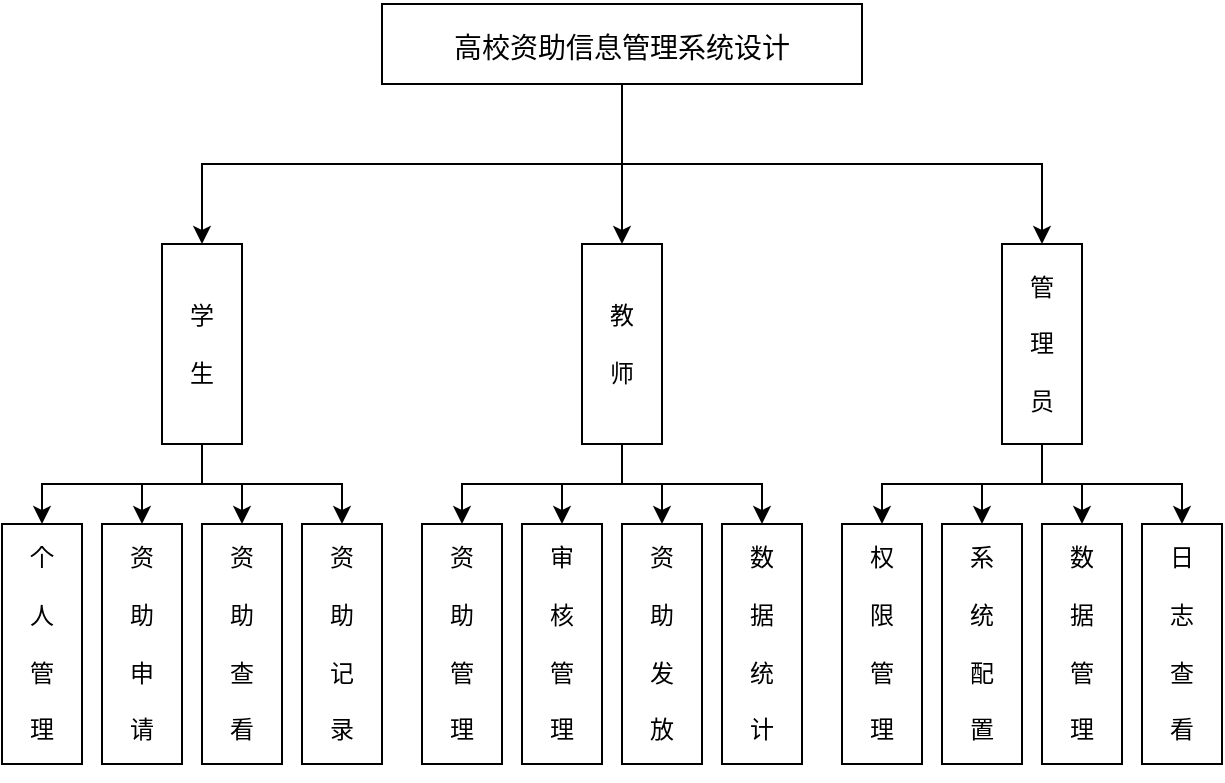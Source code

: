<mxfile version="26.1.1">
  <diagram name="Page-1" id="I2c3vv9add7Q0MTXITJJ">
    <mxGraphModel dx="1224" dy="658" grid="1" gridSize="10" guides="1" tooltips="1" connect="1" arrows="1" fold="1" page="1" pageScale="1" pageWidth="850" pageHeight="1100" math="0" shadow="0">
      <root>
        <mxCell id="0" />
        <mxCell id="1" parent="0" />
        <mxCell id="-pq2sLF6zHRyy4oUaqYe-11" style="edgeStyle=orthogonalEdgeStyle;rounded=0;orthogonalLoop=1;jettySize=auto;html=1;exitX=0.5;exitY=1;exitDx=0;exitDy=0;entryX=0.5;entryY=0;entryDx=0;entryDy=0;" parent="1" source="-pq2sLF6zHRyy4oUaqYe-1" target="-pq2sLF6zHRyy4oUaqYe-9" edge="1">
          <mxGeometry relative="1" as="geometry" />
        </mxCell>
        <mxCell id="-pq2sLF6zHRyy4oUaqYe-12" style="edgeStyle=orthogonalEdgeStyle;rounded=0;orthogonalLoop=1;jettySize=auto;html=1;exitX=0.5;exitY=1;exitDx=0;exitDy=0;" parent="1" source="-pq2sLF6zHRyy4oUaqYe-1" target="-pq2sLF6zHRyy4oUaqYe-8" edge="1">
          <mxGeometry relative="1" as="geometry" />
        </mxCell>
        <mxCell id="OZz0PycL4Xs699Xblhuw-9" style="edgeStyle=orthogonalEdgeStyle;rounded=0;orthogonalLoop=1;jettySize=auto;html=1;exitX=0.5;exitY=1;exitDx=0;exitDy=0;entryX=0.5;entryY=0;entryDx=0;entryDy=0;" parent="1" source="-pq2sLF6zHRyy4oUaqYe-1" target="-pq2sLF6zHRyy4oUaqYe-6" edge="1">
          <mxGeometry relative="1" as="geometry" />
        </mxCell>
        <mxCell id="-pq2sLF6zHRyy4oUaqYe-1" value="&lt;p data-darkreader-inline-color=&quot;&quot; style=&quot;margin: 0pt 0pt 0.0pt; text-indent: 0pt; line-height: 30pt; font-family: &amp;quot;Times New Roman&amp;quot;; color: rgb(0, 0, 0); --darkreader-inline-color: var(--darkreader-text-000000, #fffddd);&quot; align=&quot;center&quot; class=&quot;MsoNormal&quot;&gt;&lt;font style=&quot;font-size: 14px;&quot;&gt;&lt;span style=&quot;font-family: 方正小标宋简体;&quot;&gt;高校资助&lt;/span&gt;&lt;span style=&quot;font-family: 方正小标宋简体;&quot;&gt;信&lt;/span&gt;&lt;span style=&quot;font-family: 方正小标宋简体;&quot;&gt;息管理系统设计&lt;/span&gt;&lt;/font&gt;&lt;span style=&quot;font-family: 方正小标宋简体; font-size: 18pt; font-size: 18pt;&quot;&gt;&lt;/span&gt;&lt;/p&gt;" style="rounded=0;whiteSpace=wrap;html=1;" parent="1" vertex="1">
          <mxGeometry x="270" y="120" width="240" height="40" as="geometry" />
        </mxCell>
        <mxCell id="-pq2sLF6zHRyy4oUaqYe-27" style="edgeStyle=orthogonalEdgeStyle;rounded=0;orthogonalLoop=1;jettySize=auto;html=1;exitX=0.5;exitY=1;exitDx=0;exitDy=0;entryX=0.5;entryY=0;entryDx=0;entryDy=0;" parent="1" source="-pq2sLF6zHRyy4oUaqYe-6" target="-pq2sLF6zHRyy4oUaqYe-18" edge="1">
          <mxGeometry relative="1" as="geometry" />
        </mxCell>
        <mxCell id="-pq2sLF6zHRyy4oUaqYe-28" style="edgeStyle=orthogonalEdgeStyle;rounded=0;orthogonalLoop=1;jettySize=auto;html=1;exitX=0.5;exitY=1;exitDx=0;exitDy=0;entryX=0.5;entryY=0;entryDx=0;entryDy=0;" parent="1" source="-pq2sLF6zHRyy4oUaqYe-6" target="-pq2sLF6zHRyy4oUaqYe-19" edge="1">
          <mxGeometry relative="1" as="geometry" />
        </mxCell>
        <mxCell id="-pq2sLF6zHRyy4oUaqYe-29" style="edgeStyle=orthogonalEdgeStyle;rounded=0;orthogonalLoop=1;jettySize=auto;html=1;exitX=0.5;exitY=1;exitDx=0;exitDy=0;entryX=0.5;entryY=0;entryDx=0;entryDy=0;" parent="1" source="-pq2sLF6zHRyy4oUaqYe-6" target="-pq2sLF6zHRyy4oUaqYe-20" edge="1">
          <mxGeometry relative="1" as="geometry" />
        </mxCell>
        <mxCell id="OZz0PycL4Xs699Xblhuw-8" style="edgeStyle=orthogonalEdgeStyle;rounded=0;orthogonalLoop=1;jettySize=auto;html=1;exitX=0.5;exitY=1;exitDx=0;exitDy=0;entryX=0.5;entryY=0;entryDx=0;entryDy=0;" parent="1" source="-pq2sLF6zHRyy4oUaqYe-6" target="OZz0PycL4Xs699Xblhuw-5" edge="1">
          <mxGeometry relative="1" as="geometry" />
        </mxCell>
        <mxCell id="-pq2sLF6zHRyy4oUaqYe-6" value="教&lt;div&gt;&lt;br&gt;&lt;/div&gt;&lt;div&gt;师&lt;/div&gt;" style="whiteSpace=wrap;html=1;rounded=0;" parent="1" vertex="1">
          <mxGeometry x="370" y="240" width="40" height="100" as="geometry" />
        </mxCell>
        <mxCell id="-pq2sLF6zHRyy4oUaqYe-30" style="edgeStyle=orthogonalEdgeStyle;rounded=0;orthogonalLoop=1;jettySize=auto;html=1;exitX=0.5;exitY=1;exitDx=0;exitDy=0;entryX=0.5;entryY=0;entryDx=0;entryDy=0;" parent="1" source="-pq2sLF6zHRyy4oUaqYe-8" target="-pq2sLF6zHRyy4oUaqYe-21" edge="1">
          <mxGeometry relative="1" as="geometry" />
        </mxCell>
        <mxCell id="-pq2sLF6zHRyy4oUaqYe-31" style="edgeStyle=orthogonalEdgeStyle;rounded=0;orthogonalLoop=1;jettySize=auto;html=1;exitX=0.5;exitY=1;exitDx=0;exitDy=0;entryX=0.5;entryY=0;entryDx=0;entryDy=0;" parent="1" source="-pq2sLF6zHRyy4oUaqYe-8" target="-pq2sLF6zHRyy4oUaqYe-22" edge="1">
          <mxGeometry relative="1" as="geometry" />
        </mxCell>
        <mxCell id="OZz0PycL4Xs699Xblhuw-2" style="edgeStyle=orthogonalEdgeStyle;rounded=0;orthogonalLoop=1;jettySize=auto;html=1;exitX=0.5;exitY=1;exitDx=0;exitDy=0;entryX=0.5;entryY=0;entryDx=0;entryDy=0;" parent="1" source="-pq2sLF6zHRyy4oUaqYe-8" target="OZz0PycL4Xs699Xblhuw-1" edge="1">
          <mxGeometry relative="1" as="geometry" />
        </mxCell>
        <mxCell id="OZz0PycL4Xs699Xblhuw-4" style="edgeStyle=orthogonalEdgeStyle;rounded=0;orthogonalLoop=1;jettySize=auto;html=1;exitX=0.5;exitY=1;exitDx=0;exitDy=0;entryX=0.5;entryY=0;entryDx=0;entryDy=0;" parent="1" source="-pq2sLF6zHRyy4oUaqYe-8" target="OZz0PycL4Xs699Xblhuw-3" edge="1">
          <mxGeometry relative="1" as="geometry" />
        </mxCell>
        <mxCell id="-pq2sLF6zHRyy4oUaqYe-8" value="管&lt;div&gt;&lt;br&gt;&lt;/div&gt;&lt;div&gt;理&lt;/div&gt;&lt;div&gt;&lt;br&gt;&lt;/div&gt;&lt;div&gt;员&lt;/div&gt;" style="whiteSpace=wrap;html=1;rounded=0;" parent="1" vertex="1">
          <mxGeometry x="580" y="240" width="40" height="100" as="geometry" />
        </mxCell>
        <mxCell id="-pq2sLF6zHRyy4oUaqYe-24" style="edgeStyle=orthogonalEdgeStyle;rounded=0;orthogonalLoop=1;jettySize=auto;html=1;exitX=0.5;exitY=1;exitDx=0;exitDy=0;entryX=0.5;entryY=0;entryDx=0;entryDy=0;" parent="1" source="-pq2sLF6zHRyy4oUaqYe-9" target="-pq2sLF6zHRyy4oUaqYe-14" edge="1">
          <mxGeometry relative="1" as="geometry" />
        </mxCell>
        <mxCell id="-pq2sLF6zHRyy4oUaqYe-25" style="edgeStyle=orthogonalEdgeStyle;rounded=0;orthogonalLoop=1;jettySize=auto;html=1;exitX=0.5;exitY=1;exitDx=0;exitDy=0;entryX=0.5;entryY=0;entryDx=0;entryDy=0;" parent="1" source="-pq2sLF6zHRyy4oUaqYe-9" target="-pq2sLF6zHRyy4oUaqYe-13" edge="1">
          <mxGeometry relative="1" as="geometry" />
        </mxCell>
        <mxCell id="VCXEHoogaVtb-tRKHHuo-2" style="edgeStyle=orthogonalEdgeStyle;rounded=0;orthogonalLoop=1;jettySize=auto;html=1;exitX=0.5;exitY=1;exitDx=0;exitDy=0;entryX=0.5;entryY=0;entryDx=0;entryDy=0;" edge="1" parent="1" source="-pq2sLF6zHRyy4oUaqYe-9" target="VCXEHoogaVtb-tRKHHuo-1">
          <mxGeometry relative="1" as="geometry" />
        </mxCell>
        <mxCell id="VCXEHoogaVtb-tRKHHuo-4" style="edgeStyle=orthogonalEdgeStyle;rounded=0;orthogonalLoop=1;jettySize=auto;html=1;exitX=0.5;exitY=1;exitDx=0;exitDy=0;entryX=0.5;entryY=0;entryDx=0;entryDy=0;" edge="1" parent="1" source="-pq2sLF6zHRyy4oUaqYe-9" target="-pq2sLF6zHRyy4oUaqYe-16">
          <mxGeometry relative="1" as="geometry" />
        </mxCell>
        <mxCell id="-pq2sLF6zHRyy4oUaqYe-9" value="学&lt;div&gt;&lt;br&gt;&lt;/div&gt;&lt;div&gt;生&lt;/div&gt;" style="whiteSpace=wrap;html=1;rounded=0;" parent="1" vertex="1">
          <mxGeometry x="160" y="240" width="40" height="100" as="geometry" />
        </mxCell>
        <mxCell id="-pq2sLF6zHRyy4oUaqYe-13" value="个&lt;div&gt;&lt;br&gt;&lt;/div&gt;&lt;div&gt;人&lt;/div&gt;&lt;div&gt;&lt;br&gt;&lt;/div&gt;&lt;div&gt;管&lt;/div&gt;&lt;div&gt;&lt;br&gt;&lt;/div&gt;&lt;div&gt;理&lt;/div&gt;" style="whiteSpace=wrap;html=1;rounded=0;" parent="1" vertex="1">
          <mxGeometry x="80" y="380" width="40" height="120" as="geometry" />
        </mxCell>
        <mxCell id="-pq2sLF6zHRyy4oUaqYe-14" value="资&lt;div&gt;&lt;br&gt;&lt;/div&gt;&lt;div&gt;助&lt;/div&gt;&lt;div&gt;&lt;br&gt;&lt;/div&gt;&lt;div&gt;申&lt;/div&gt;&lt;div&gt;&lt;br&gt;&lt;/div&gt;&lt;div&gt;请&lt;/div&gt;" style="whiteSpace=wrap;html=1;rounded=0;" parent="1" vertex="1">
          <mxGeometry x="130" y="380" width="40" height="120" as="geometry" />
        </mxCell>
        <mxCell id="-pq2sLF6zHRyy4oUaqYe-16" value="资&lt;div&gt;&lt;br&gt;&lt;/div&gt;&lt;div&gt;助&lt;/div&gt;&lt;div&gt;&lt;br&gt;&lt;/div&gt;&lt;div&gt;查&lt;/div&gt;&lt;div&gt;&lt;br&gt;&lt;/div&gt;&lt;div&gt;看&lt;/div&gt;" style="whiteSpace=wrap;html=1;rounded=0;" parent="1" vertex="1">
          <mxGeometry x="180" y="380" width="40" height="120" as="geometry" />
        </mxCell>
        <mxCell id="-pq2sLF6zHRyy4oUaqYe-18" value="资&lt;div&gt;&lt;br&gt;&lt;/div&gt;&lt;div&gt;助&lt;/div&gt;&lt;div&gt;&lt;br&gt;&lt;/div&gt;&lt;div&gt;管&lt;/div&gt;&lt;div&gt;&lt;br&gt;&lt;/div&gt;&lt;div&gt;理&lt;/div&gt;" style="whiteSpace=wrap;html=1;rounded=0;" parent="1" vertex="1">
          <mxGeometry x="290" y="380" width="40" height="120" as="geometry" />
        </mxCell>
        <mxCell id="-pq2sLF6zHRyy4oUaqYe-19" value="审&lt;div&gt;&lt;br&gt;&lt;/div&gt;&lt;div&gt;核&lt;/div&gt;&lt;div&gt;&lt;br&gt;&lt;/div&gt;&lt;div&gt;管&lt;/div&gt;&lt;div&gt;&lt;br&gt;&lt;/div&gt;&lt;div&gt;理&lt;/div&gt;" style="whiteSpace=wrap;html=1;rounded=0;" parent="1" vertex="1">
          <mxGeometry x="340" y="380" width="40" height="120" as="geometry" />
        </mxCell>
        <mxCell id="-pq2sLF6zHRyy4oUaqYe-20" value="资&lt;div&gt;&lt;br&gt;&lt;/div&gt;&lt;div&gt;助&lt;/div&gt;&lt;div&gt;&lt;br&gt;&lt;/div&gt;&lt;div&gt;发&lt;/div&gt;&lt;div&gt;&lt;br&gt;&lt;/div&gt;&lt;div&gt;放&lt;/div&gt;" style="whiteSpace=wrap;html=1;rounded=0;" parent="1" vertex="1">
          <mxGeometry x="390" y="380" width="40" height="120" as="geometry" />
        </mxCell>
        <mxCell id="-pq2sLF6zHRyy4oUaqYe-21" value="权&lt;div&gt;&lt;br&gt;&lt;/div&gt;&lt;div&gt;限&lt;/div&gt;&lt;div&gt;&lt;br&gt;&lt;/div&gt;&lt;div&gt;管&lt;/div&gt;&lt;div&gt;&lt;br&gt;&lt;/div&gt;&lt;div&gt;理&lt;/div&gt;" style="whiteSpace=wrap;html=1;rounded=0;" parent="1" vertex="1">
          <mxGeometry x="500" y="380" width="40" height="120" as="geometry" />
        </mxCell>
        <mxCell id="-pq2sLF6zHRyy4oUaqYe-22" value="日&lt;div&gt;&lt;br&gt;&lt;/div&gt;&lt;div&gt;志&lt;/div&gt;&lt;div&gt;&lt;br&gt;&lt;/div&gt;&lt;div&gt;查&lt;/div&gt;&lt;div&gt;&lt;br&gt;&lt;/div&gt;&lt;div&gt;看&lt;/div&gt;" style="whiteSpace=wrap;html=1;rounded=0;" parent="1" vertex="1">
          <mxGeometry x="650" y="380" width="40" height="120" as="geometry" />
        </mxCell>
        <mxCell id="OZz0PycL4Xs699Xblhuw-1" value="系&lt;div&gt;&lt;br&gt;&lt;/div&gt;&lt;div&gt;统&lt;/div&gt;&lt;div&gt;&lt;br&gt;&lt;/div&gt;&lt;div&gt;配&lt;/div&gt;&lt;div&gt;&lt;br&gt;&lt;/div&gt;&lt;div&gt;置&lt;/div&gt;" style="whiteSpace=wrap;html=1;rounded=0;" parent="1" vertex="1">
          <mxGeometry x="550" y="380" width="40" height="120" as="geometry" />
        </mxCell>
        <mxCell id="OZz0PycL4Xs699Xblhuw-3" value="数&lt;div&gt;&lt;br&gt;&lt;/div&gt;&lt;div&gt;据&lt;/div&gt;&lt;div&gt;&lt;br&gt;&lt;/div&gt;&lt;div&gt;管&lt;/div&gt;&lt;div&gt;&lt;br&gt;&lt;/div&gt;&lt;div&gt;理&lt;/div&gt;" style="whiteSpace=wrap;html=1;rounded=0;" parent="1" vertex="1">
          <mxGeometry x="600" y="380" width="40" height="120" as="geometry" />
        </mxCell>
        <mxCell id="OZz0PycL4Xs699Xblhuw-5" value="数&lt;div&gt;&lt;br&gt;&lt;/div&gt;&lt;div&gt;据&lt;/div&gt;&lt;div&gt;&lt;br&gt;&lt;/div&gt;&lt;div&gt;统&lt;/div&gt;&lt;div&gt;&lt;br&gt;&lt;/div&gt;&lt;div&gt;计&lt;/div&gt;" style="whiteSpace=wrap;html=1;rounded=0;" parent="1" vertex="1">
          <mxGeometry x="440" y="380" width="40" height="120" as="geometry" />
        </mxCell>
        <mxCell id="VCXEHoogaVtb-tRKHHuo-1" value="资&lt;div&gt;&lt;br&gt;&lt;/div&gt;&lt;div&gt;助&lt;/div&gt;&lt;div&gt;&lt;br&gt;&lt;/div&gt;&lt;div&gt;记&lt;/div&gt;&lt;div&gt;&lt;br&gt;&lt;/div&gt;&lt;div&gt;录&lt;/div&gt;" style="whiteSpace=wrap;html=1;rounded=0;" vertex="1" parent="1">
          <mxGeometry x="230" y="380" width="40" height="120" as="geometry" />
        </mxCell>
        <mxCell id="VCXEHoogaVtb-tRKHHuo-3" style="edgeStyle=orthogonalEdgeStyle;rounded=0;orthogonalLoop=1;jettySize=auto;html=1;exitX=0.5;exitY=1;exitDx=0;exitDy=0;" edge="1" parent="1" source="OZz0PycL4Xs699Xblhuw-3" target="OZz0PycL4Xs699Xblhuw-3">
          <mxGeometry relative="1" as="geometry" />
        </mxCell>
      </root>
    </mxGraphModel>
  </diagram>
</mxfile>
